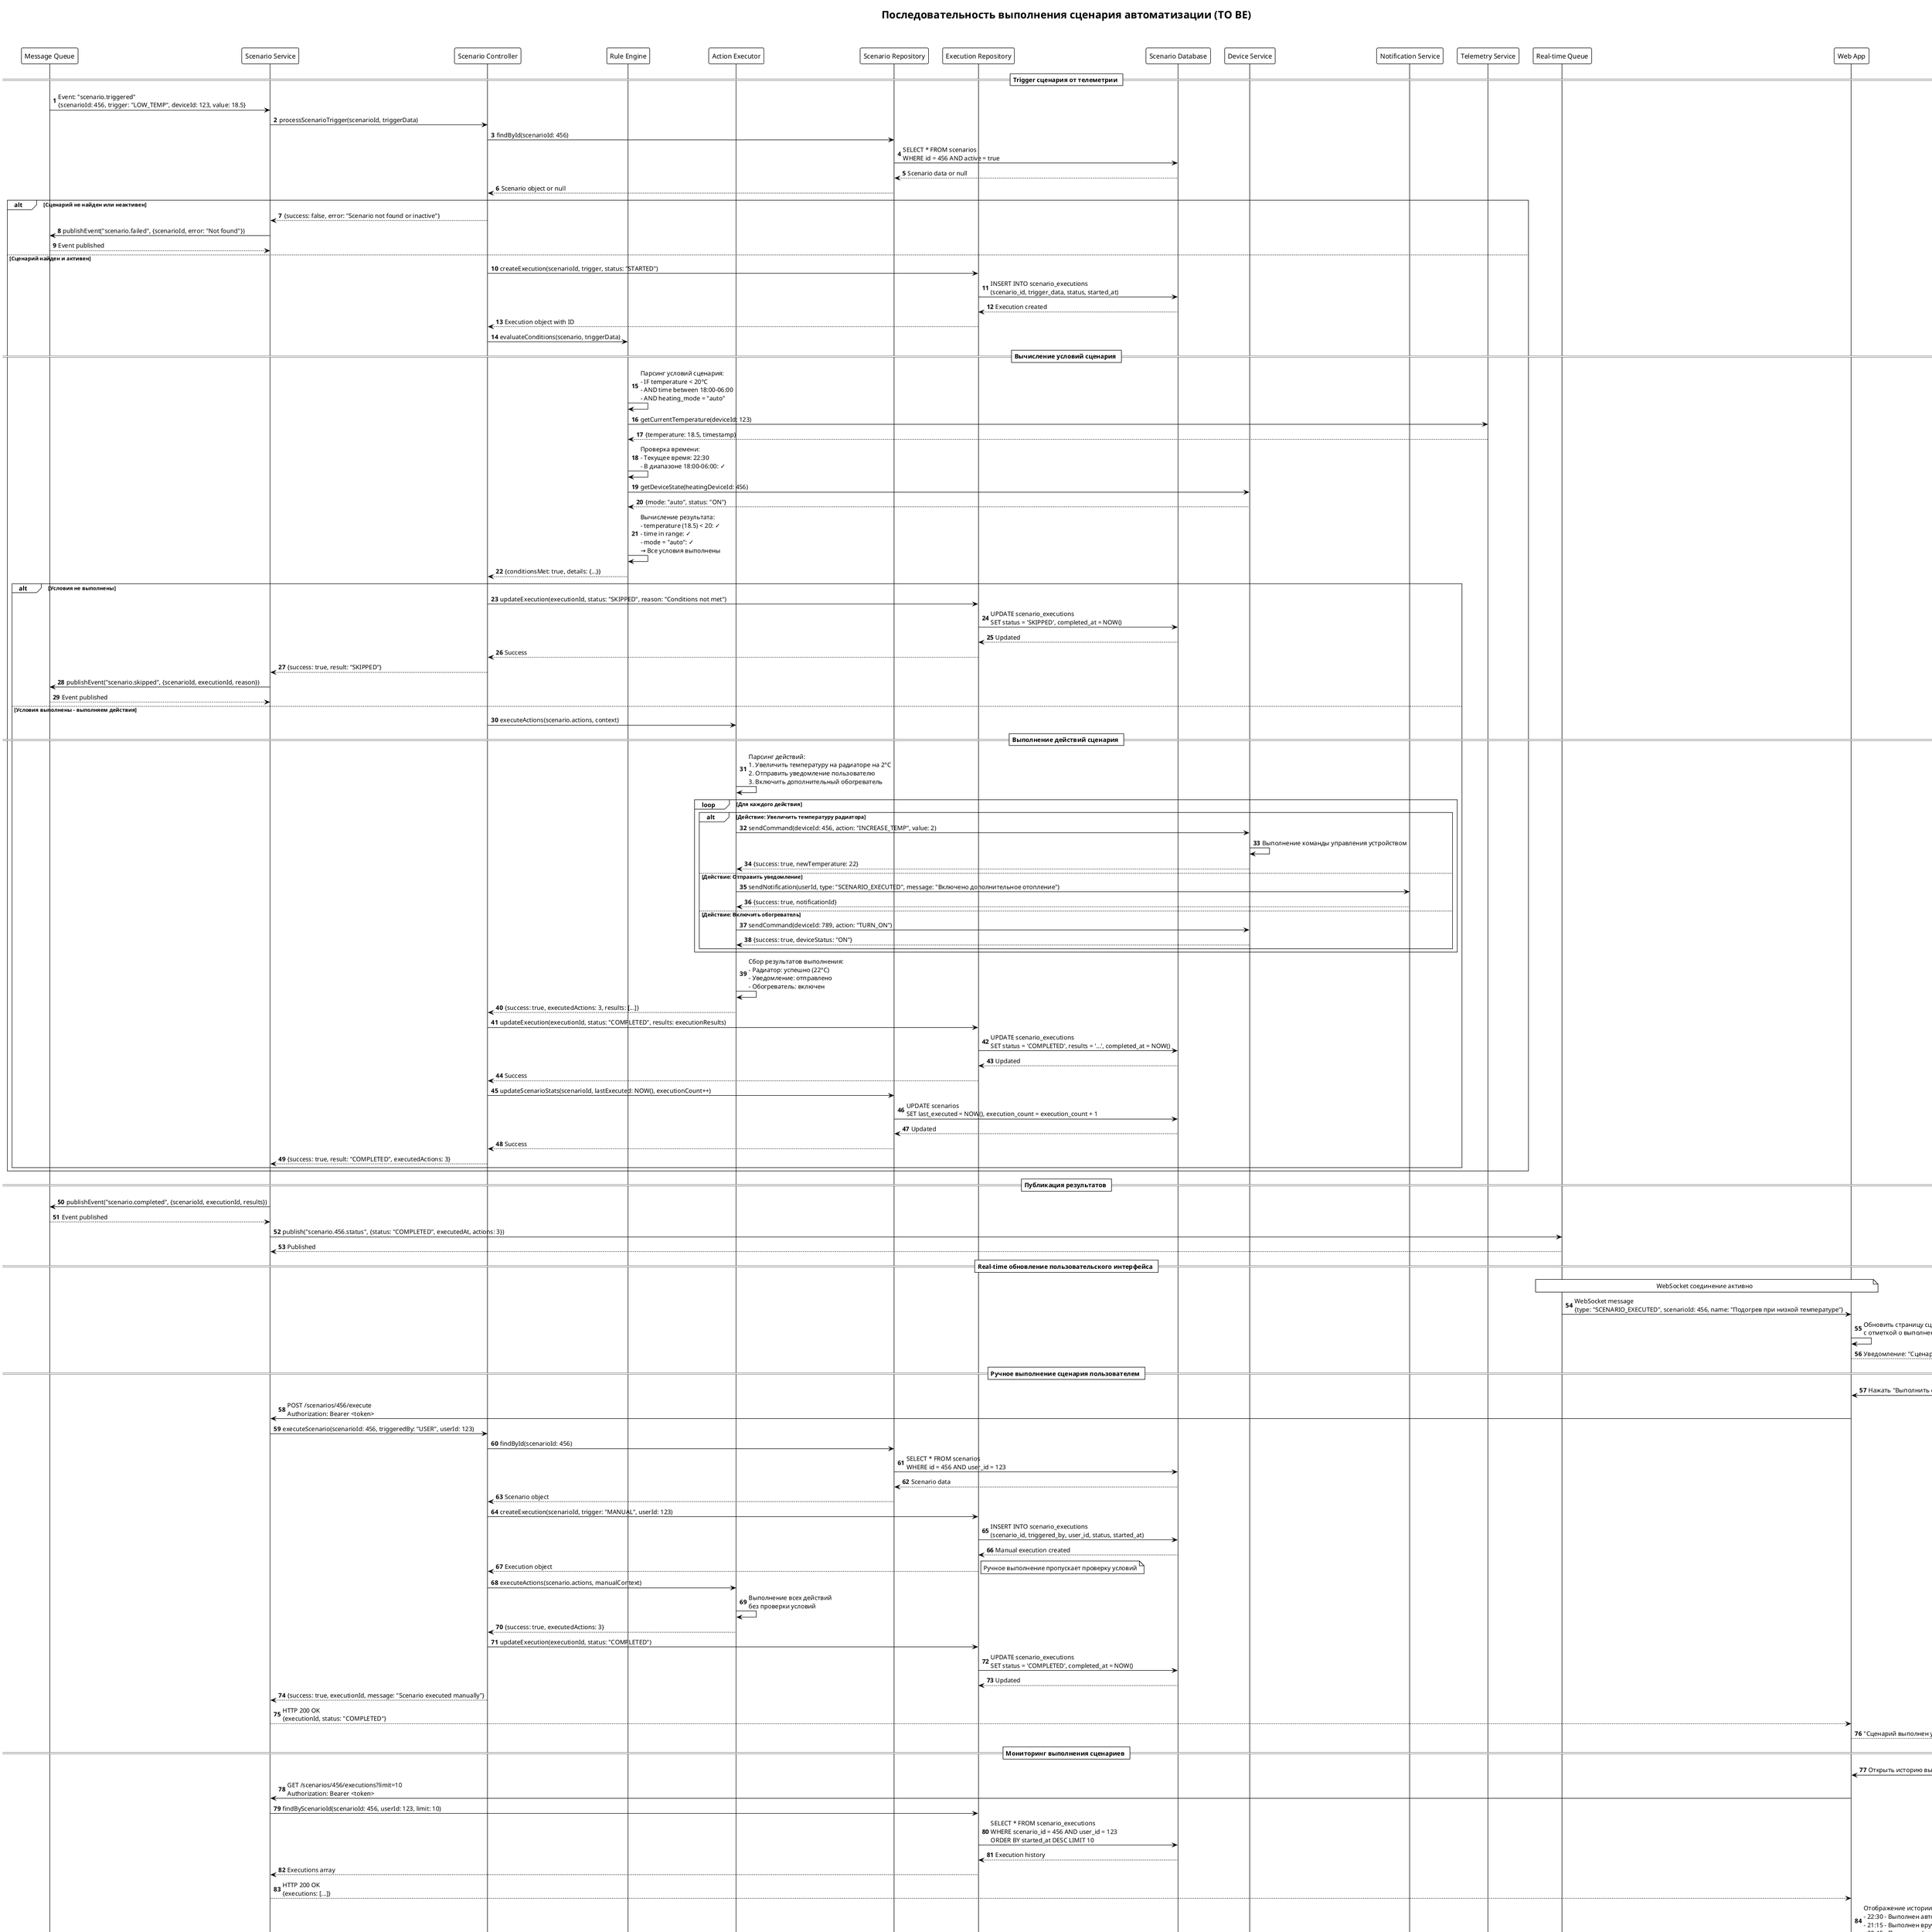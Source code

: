@startuml
!theme plain
title Последовательность выполнения сценария автоматизации (TO BE)

autonumber
participant "Message Queue" as MQ
participant "Scenario Service" as ScenarioService
participant "Scenario Controller" as ScenarioCtrl
participant "Rule Engine" as RuleEngine
participant "Action Executor" as ActionExecutor
participant "Scenario Repository" as ScenarioRepo
participant "Execution Repository" as ExecutionRepo
participant "Scenario Database" as ScenarioDB
participant "Device Service" as DeviceService
participant "Notification Service" as NotificationService
participant "Telemetry Service" as TelemetryService
participant "Real-time Queue" as RTQ
participant "Web App" as WebApp
actor Пользователь as User

== Trigger сценария от телеметрии ==

MQ -> ScenarioService: Event: "scenario.triggered"\n{scenarioId: 456, trigger: "LOW_TEMP", deviceId: 123, value: 18.5}
ScenarioService -> ScenarioCtrl: processScenarioTrigger(scenarioId, triggerData)

ScenarioCtrl -> ScenarioRepo: findById(scenarioId: 456)
ScenarioRepo -> ScenarioDB: SELECT * FROM scenarios\nWHERE id = 456 AND active = true
ScenarioDB --> ScenarioRepo: Scenario data or null
ScenarioRepo --> ScenarioCtrl: Scenario object or null

alt Сценарий не найден или неактивен
    ScenarioCtrl --> ScenarioService: {success: false, error: "Scenario not found or inactive"}
    ScenarioService -> MQ: publishEvent("scenario.failed", {scenarioId, error: "Not found"})
    MQ --> ScenarioService: Event published
else Сценарий найден и активен
    ScenarioCtrl -> ExecutionRepo: createExecution(scenarioId, trigger, status: "STARTED")
    ExecutionRepo -> ScenarioDB: INSERT INTO scenario_executions\n(scenario_id, trigger_data, status, started_at)
    ScenarioDB --> ExecutionRepo: Execution created
    ExecutionRepo --> ScenarioCtrl: Execution object with ID
    
    ScenarioCtrl -> RuleEngine: evaluateConditions(scenario, triggerData)
    
    == Вычисление условий сценария ==
    
    RuleEngine -> RuleEngine: Парсинг условий сценария:\n- IF temperature < 20°C\n- AND time between 18:00-06:00\n- AND heating_mode = "auto"
    
    RuleEngine -> TelemetryService: getCurrentTemperature(deviceId: 123)
    TelemetryService --> RuleEngine: {temperature: 18.5, timestamp}
    
    RuleEngine -> RuleEngine: Проверка времени:\n- Текущее время: 22:30\n- В диапазоне 18:00-06:00: ✓
    
    RuleEngine -> DeviceService: getDeviceState(heatingDeviceId: 456)
    DeviceService --> RuleEngine: {mode: "auto", status: "ON"}
    
    RuleEngine -> RuleEngine: Вычисление результата:\n- temperature (18.5) < 20: ✓\n- time in range: ✓\n- mode = "auto": ✓\n→ Все условия выполнены
    
    RuleEngine --> ScenarioCtrl: {conditionsMet: true, details: {...}}
    
    alt Условия не выполнены
        ScenarioCtrl -> ExecutionRepo: updateExecution(executionId, status: "SKIPPED", reason: "Conditions not met")
        ExecutionRepo -> ScenarioDB: UPDATE scenario_executions\nSET status = 'SKIPPED', completed_at = NOW()
        ScenarioDB --> ExecutionRepo: Updated
        ExecutionRepo --> ScenarioCtrl: Success
        
        ScenarioCtrl --> ScenarioService: {success: true, result: "SKIPPED"}
        ScenarioService -> MQ: publishEvent("scenario.skipped", {scenarioId, executionId, reason})
        MQ --> ScenarioService: Event published
        
    else Условия выполнены - выполняем действия
        ScenarioCtrl -> ActionExecutor: executeActions(scenario.actions, context)
        
        == Выполнение действий сценария ==
        
        ActionExecutor -> ActionExecutor: Парсинг действий:\n1. Увеличить температуру на радиаторе на 2°C\n2. Отправить уведомление пользователю\n3. Включить дополнительный обогреватель
        
        loop Для каждого действия
            alt Действие: Увеличить температуру радиатора
                ActionExecutor -> DeviceService: sendCommand(deviceId: 456, action: "INCREASE_TEMP", value: 2)
                DeviceService -> DeviceService: Выполнение команды управления устройством
                DeviceService --> ActionExecutor: {success: true, newTemperature: 22}
                
            else Действие: Отправить уведомление
                ActionExecutor -> NotificationService: sendNotification(userId, type: "SCENARIO_EXECUTED", message: "Включено дополнительное отопление")
                NotificationService --> ActionExecutor: {success: true, notificationId}
                
            else Действие: Включить обогреватель
                ActionExecutor -> DeviceService: sendCommand(deviceId: 789, action: "TURN_ON")
                DeviceService --> ActionExecutor: {success: true, deviceStatus: "ON"}
            end
        end
        
        ActionExecutor -> ActionExecutor: Сбор результатов выполнения:\n- Радиатор: успешно (22°C)\n- Уведомление: отправлено\n- Обогреватель: включен
        
        ActionExecutor --> ScenarioCtrl: {success: true, executedActions: 3, results: [...]}
        
        ScenarioCtrl -> ExecutionRepo: updateExecution(executionId, status: "COMPLETED", results: executionResults)
        ExecutionRepo -> ScenarioDB: UPDATE scenario_executions\nSET status = 'COMPLETED', results = '...', completed_at = NOW()
        ScenarioDB --> ExecutionRepo: Updated
        ExecutionRepo --> ScenarioCtrl: Success
        
        ScenarioCtrl -> ScenarioRepo: updateScenarioStats(scenarioId, lastExecuted: NOW(), executionCount++)
        ScenarioRepo -> ScenarioDB: UPDATE scenarios\nSET last_executed = NOW(), execution_count = execution_count + 1
        ScenarioDB --> ScenarioRepo: Updated
        ScenarioRepo --> ScenarioCtrl: Success
        
        ScenarioCtrl --> ScenarioService: {success: true, result: "COMPLETED", executedActions: 3}
    end
end

== Публикация результатов ==

ScenarioService -> MQ: publishEvent("scenario.completed", {scenarioId, executionId, results})
MQ --> ScenarioService: Event published

ScenarioService -> RTQ: publish("scenario.456.status", {status: "COMPLETED", executedAt, actions: 3})
RTQ --> ScenarioService: Published

== Real-time обновление пользовательского интерфейса ==

note over RTQ, WebApp: WebSocket соединение активно
RTQ -> WebApp: WebSocket message\n{type: "SCENARIO_EXECUTED", scenarioId: 456, name: "Подогрев при низкой температуре"}
WebApp -> WebApp: Обновить страницу сценариев\nс отметкой о выполнении
WebApp --> User: Уведомление: "Сценарий выполнен: Включено дополнительное отопление"

== Ручное выполнение сценария пользователем ==

User -> WebApp: Нажать "Выполнить сценарий"
WebApp -> ScenarioService: POST /scenarios/456/execute\nAuthorization: Bearer <token>
ScenarioService -> ScenarioCtrl: executeScenario(scenarioId: 456, triggeredBy: "USER", userId: 123)

ScenarioCtrl -> ScenarioRepo: findById(scenarioId: 456)
ScenarioRepo -> ScenarioDB: SELECT * FROM scenarios\nWHERE id = 456 AND user_id = 123
ScenarioDB --> ScenarioRepo: Scenario data
ScenarioRepo --> ScenarioCtrl: Scenario object

ScenarioCtrl -> ExecutionRepo: createExecution(scenarioId, trigger: "MANUAL", userId: 123)
ExecutionRepo -> ScenarioDB: INSERT INTO scenario_executions\n(scenario_id, triggered_by, user_id, status, started_at)
ScenarioDB --> ExecutionRepo: Manual execution created
ExecutionRepo --> ScenarioCtrl: Execution object

note right: Ручное выполнение пропускает проверку условий
ScenarioCtrl -> ActionExecutor: executeActions(scenario.actions, manualContext)

ActionExecutor -> ActionExecutor: Выполнение всех действий\nбез проверки условий
ActionExecutor --> ScenarioCtrl: {success: true, executedActions: 3}

ScenarioCtrl -> ExecutionRepo: updateExecution(executionId, status: "COMPLETED")
ExecutionRepo -> ScenarioDB: UPDATE scenario_executions\nSET status = 'COMPLETED', completed_at = NOW()
ScenarioDB --> ExecutionRepo: Updated

ScenarioCtrl --> ScenarioService: {success: true, executionId, message: "Scenario executed manually"}
ScenarioService --> WebApp: HTTP 200 OK\n{executionId, status: "COMPLETED"}
WebApp --> User: "Сценарий выполнен успешно"

== Мониторинг выполнения сценариев ==

User -> WebApp: Открыть историю выполнения
WebApp -> ScenarioService: GET /scenarios/456/executions?limit=10\nAuthorization: Bearer <token>
ScenarioService -> ExecutionRepo: findByScenarioId(scenarioId: 456, userId: 123, limit: 10)
ExecutionRepo -> ScenarioDB: SELECT * FROM scenario_executions\nWHERE scenario_id = 456 AND user_id = 123\nORDER BY started_at DESC LIMIT 10
ScenarioDB --> ExecutionRepo: Execution history
ExecutionRepo --> ScenarioService: Executions array

ScenarioService --> WebApp: HTTP 200 OK\n{executions: [...]}
WebApp --> User: Отображение истории:\n- 22:30 - Выполнен автоматически\n- 21:15 - Выполнен вручную\n- 20:45 - Пропущен (условия не выполнены)

@enduml 